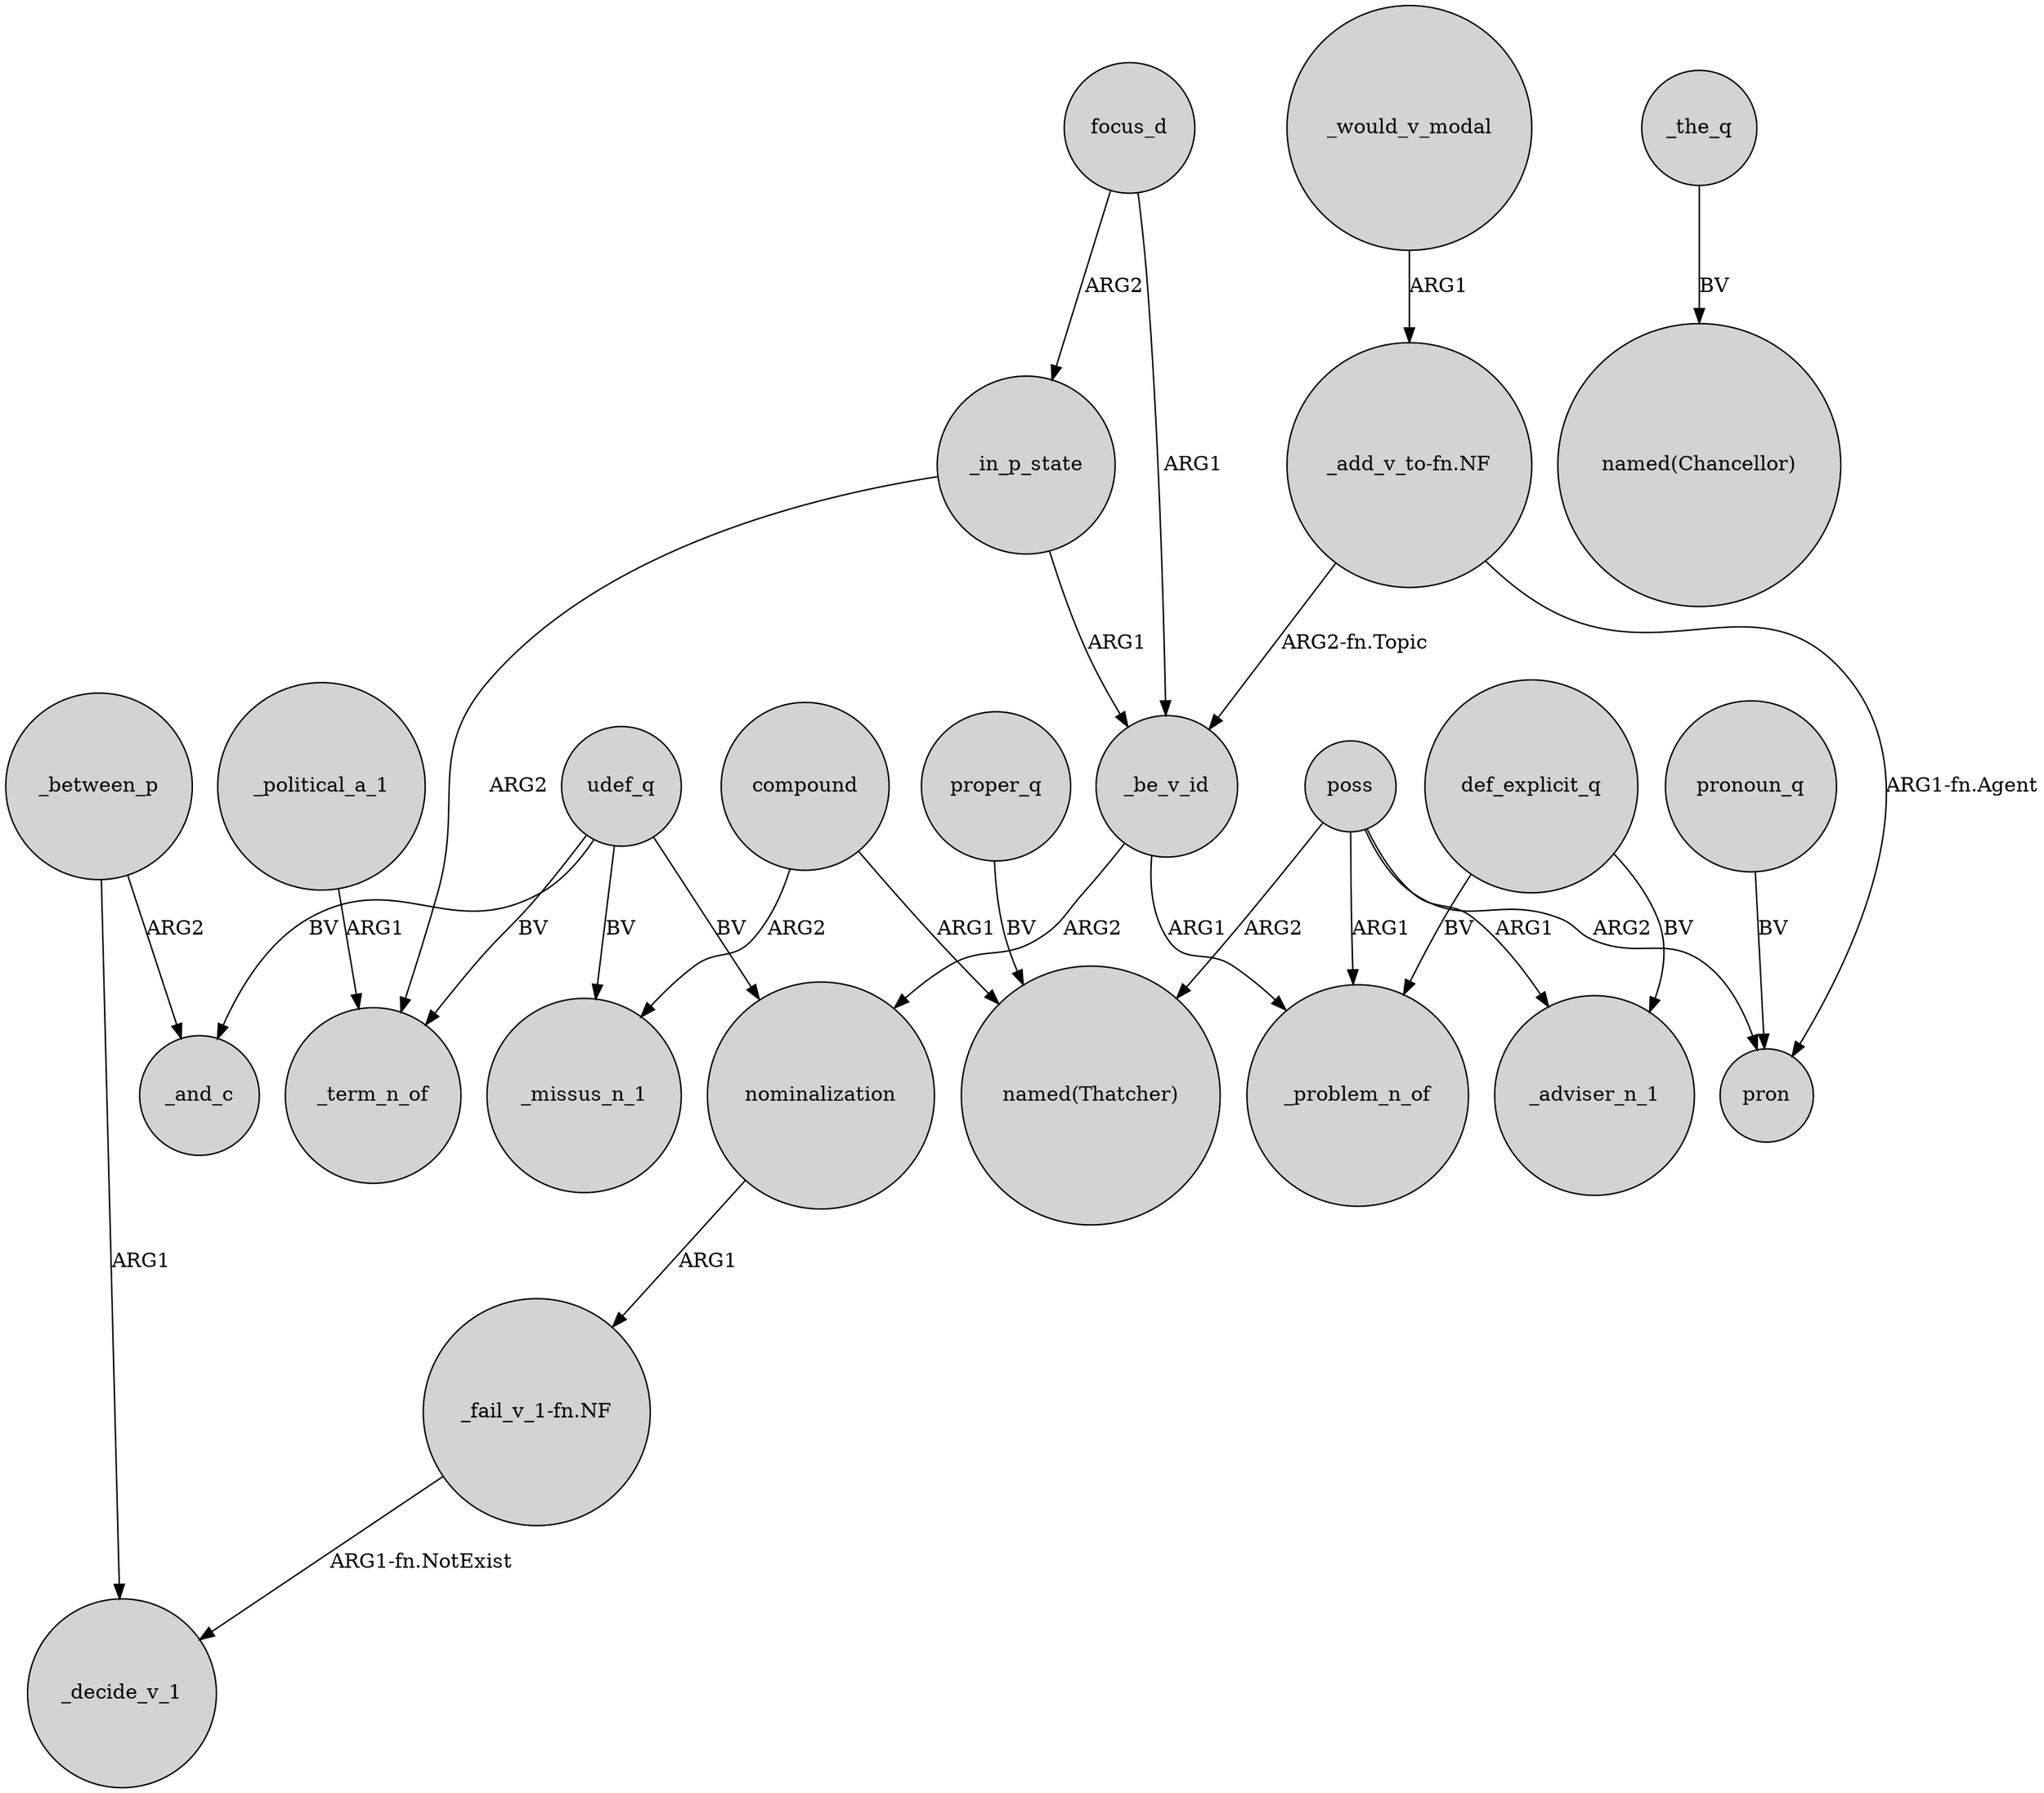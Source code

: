 digraph {
	node [shape=circle style=filled]
	"_add_v_to-fn.NF" -> _be_v_id [label="ARG2-fn.Topic"]
	"_fail_v_1-fn.NF" -> _decide_v_1 [label="ARG1-fn.NotExist"]
	poss -> pron [label=ARG2]
	nominalization -> "_fail_v_1-fn.NF" [label=ARG1]
	poss -> _problem_n_of [label=ARG1]
	focus_d -> _in_p_state [label=ARG2]
	compound -> _missus_n_1 [label=ARG2]
	_in_p_state -> _be_v_id [label=ARG1]
	udef_q -> _missus_n_1 [label=BV]
	def_explicit_q -> _adviser_n_1 [label=BV]
	compound -> "named(Thatcher)" [label=ARG1]
	pronoun_q -> pron [label=BV]
	def_explicit_q -> _problem_n_of [label=BV]
	focus_d -> _be_v_id [label=ARG1]
	_between_p -> _and_c [label=ARG2]
	udef_q -> _term_n_of [label=BV]
	_be_v_id -> nominalization [label=ARG2]
	"_add_v_to-fn.NF" -> pron [label="ARG1-fn.Agent"]
	udef_q -> nominalization [label=BV]
	_the_q -> "named(Chancellor)" [label=BV]
	_would_v_modal -> "_add_v_to-fn.NF" [label=ARG1]
	_in_p_state -> _term_n_of [label=ARG2]
	_be_v_id -> _problem_n_of [label=ARG1]
	_between_p -> _decide_v_1 [label=ARG1]
	poss -> "named(Thatcher)" [label=ARG2]
	udef_q -> _and_c [label=BV]
	poss -> _adviser_n_1 [label=ARG1]
	_political_a_1 -> _term_n_of [label=ARG1]
	proper_q -> "named(Thatcher)" [label=BV]
}
